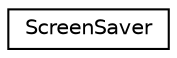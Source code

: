 digraph G
{
  edge [fontname="Helvetica",fontsize="10",labelfontname="Helvetica",labelfontsize="10"];
  node [fontname="Helvetica",fontsize="10",shape=record];
  rankdir=LR;
  Node1 [label="ScreenSaver",height=0.2,width=0.4,color="black", fillcolor="white", style="filled",URL="$classScreenSaver.html"];
}
